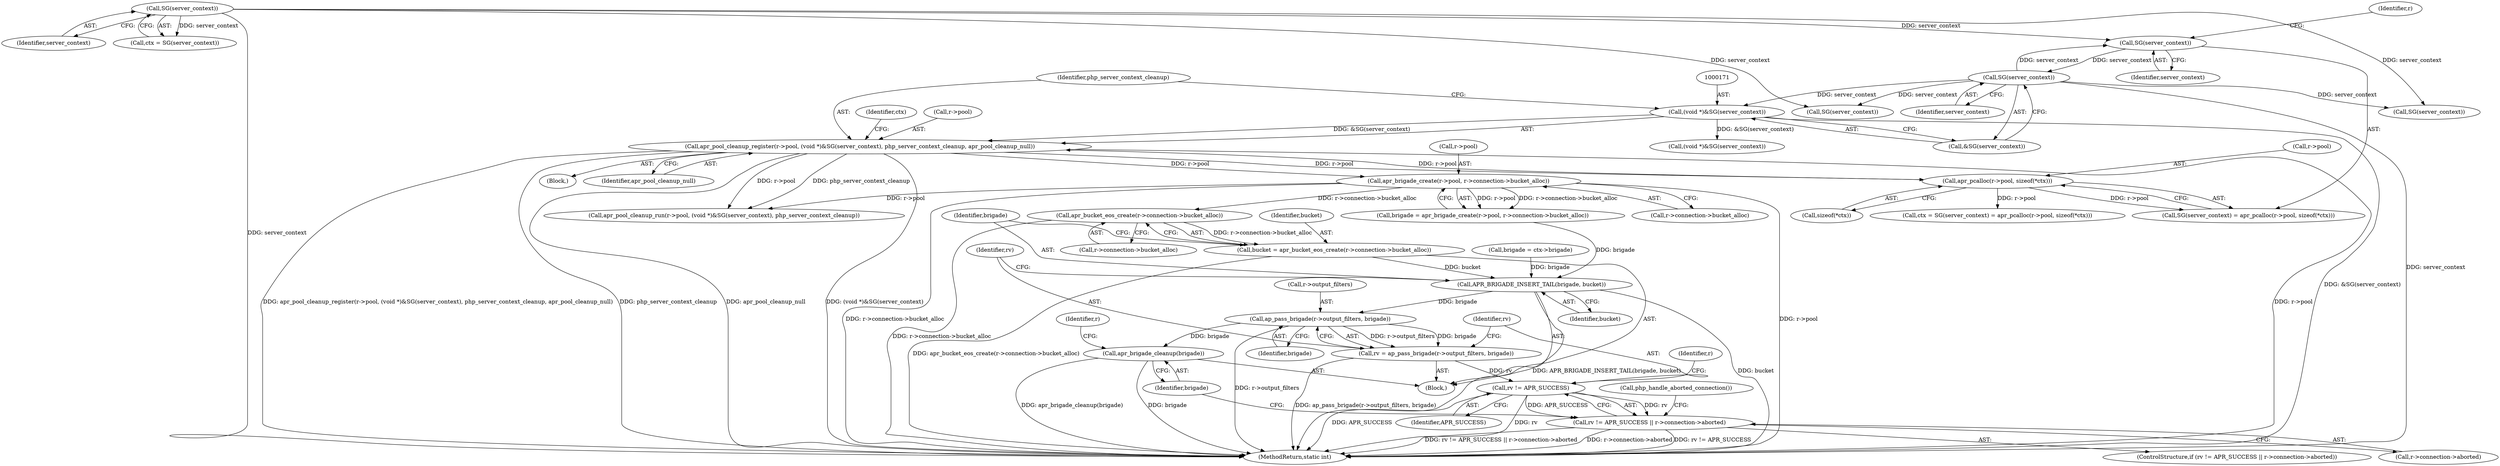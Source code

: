 digraph "0_php_809610f5ea38a83b284e1125d1fff129bdd615e7@pointer" {
"1000490" [label="(Call,apr_bucket_eos_create(r->connection->bucket_alloc))"];
"1000322" [label="(Call,apr_brigade_create(r->pool, r->connection->bucket_alloc))"];
"1000166" [label="(Call,apr_pool_cleanup_register(r->pool, (void *)&SG(server_context), php_server_context_cleanup, apr_pool_cleanup_null))"];
"1000159" [label="(Call,apr_pcalloc(r->pool, sizeof(*ctx)))"];
"1000170" [label="(Call,(void *)&SG(server_context))"];
"1000173" [label="(Call,SG(server_context))"];
"1000157" [label="(Call,SG(server_context))"];
"1000133" [label="(Call,SG(server_context))"];
"1000488" [label="(Call,bucket = apr_bucket_eos_create(r->connection->bucket_alloc))"];
"1000496" [label="(Call,APR_BRIGADE_INSERT_TAIL(brigade, bucket))"];
"1000501" [label="(Call,ap_pass_brigade(r->output_filters, brigade))"];
"1000499" [label="(Call,rv = ap_pass_brigade(r->output_filters, brigade))"];
"1000508" [label="(Call,rv != APR_SUCCESS)"];
"1000507" [label="(Call,rv != APR_SUCCESS || r->connection->aborted)"];
"1000520" [label="(Call,apr_brigade_cleanup(brigade))"];
"1000173" [label="(Call,SG(server_context))"];
"1000133" [label="(Call,SG(server_context))"];
"1000520" [label="(Call,apr_brigade_cleanup(brigade))"];
"1000526" [label="(Call,(void *)&SG(server_context))"];
"1000161" [label="(Identifier,r)"];
"1000529" [label="(Call,SG(server_context))"];
"1000496" [label="(Call,APR_BRIGADE_INSERT_TAIL(brigade, bucket))"];
"1000541" [label="(MethodReturn,static int)"];
"1000156" [label="(Call,SG(server_context) = apr_pcalloc(r->pool, sizeof(*ctx)))"];
"1000488" [label="(Call,bucket = apr_bucket_eos_create(r->connection->bucket_alloc))"];
"1000491" [label="(Call,r->connection->bucket_alloc)"];
"1000499" [label="(Call,rv = ap_pass_brigade(r->output_filters, brigade))"];
"1000524" [label="(Identifier,r)"];
"1000507" [label="(Call,rv != APR_SUCCESS || r->connection->aborted)"];
"1000134" [label="(Identifier,server_context)"];
"1000509" [label="(Identifier,rv)"];
"1000152" [label="(Block,)"];
"1000166" [label="(Call,apr_pool_cleanup_register(r->pool, (void *)&SG(server_context), php_server_context_cleanup, apr_pool_cleanup_null))"];
"1000513" [label="(Identifier,r)"];
"1000333" [label="(Call,SG(server_context))"];
"1000174" [label="(Identifier,server_context)"];
"1000159" [label="(Call,apr_pcalloc(r->pool, sizeof(*ctx)))"];
"1000521" [label="(Identifier,brigade)"];
"1000508" [label="(Call,rv != APR_SUCCESS)"];
"1000505" [label="(Identifier,brigade)"];
"1000489" [label="(Identifier,bucket)"];
"1000157" [label="(Call,SG(server_context))"];
"1000510" [label="(Identifier,APR_SUCCESS)"];
"1000410" [label="(Call,brigade = ctx->brigade)"];
"1000500" [label="(Identifier,rv)"];
"1000498" [label="(Identifier,bucket)"];
"1000501" [label="(Call,ap_pass_brigade(r->output_filters, brigade))"];
"1000176" [label="(Identifier,apr_pool_cleanup_null)"];
"1000170" [label="(Call,(void *)&SG(server_context))"];
"1000490" [label="(Call,apr_bucket_eos_create(r->connection->bucket_alloc))"];
"1000522" [label="(Call,apr_pool_cleanup_run(r->pool, (void *)&SG(server_context), php_server_context_cleanup))"];
"1000326" [label="(Call,r->connection->bucket_alloc)"];
"1000323" [label="(Call,r->pool)"];
"1000175" [label="(Identifier,php_server_context_cleanup)"];
"1000158" [label="(Identifier,server_context)"];
"1000482" [label="(Block,)"];
"1000497" [label="(Identifier,brigade)"];
"1000502" [label="(Call,r->output_filters)"];
"1000163" [label="(Call,sizeof(*ctx))"];
"1000518" [label="(Call,php_handle_aborted_connection())"];
"1000154" [label="(Call,ctx = SG(server_context) = apr_pcalloc(r->pool, sizeof(*ctx)))"];
"1000511" [label="(Call,r->connection->aborted)"];
"1000172" [label="(Call,&SG(server_context))"];
"1000160" [label="(Call,r->pool)"];
"1000179" [label="(Identifier,ctx)"];
"1000322" [label="(Call,apr_brigade_create(r->pool, r->connection->bucket_alloc))"];
"1000506" [label="(ControlStructure,if (rv != APR_SUCCESS || r->connection->aborted))"];
"1000131" [label="(Call,ctx = SG(server_context))"];
"1000167" [label="(Call,r->pool)"];
"1000320" [label="(Call,brigade = apr_brigade_create(r->pool, r->connection->bucket_alloc))"];
"1000490" -> "1000488"  [label="AST: "];
"1000490" -> "1000491"  [label="CFG: "];
"1000491" -> "1000490"  [label="AST: "];
"1000488" -> "1000490"  [label="CFG: "];
"1000490" -> "1000541"  [label="DDG: r->connection->bucket_alloc"];
"1000490" -> "1000488"  [label="DDG: r->connection->bucket_alloc"];
"1000322" -> "1000490"  [label="DDG: r->connection->bucket_alloc"];
"1000322" -> "1000320"  [label="AST: "];
"1000322" -> "1000326"  [label="CFG: "];
"1000323" -> "1000322"  [label="AST: "];
"1000326" -> "1000322"  [label="AST: "];
"1000320" -> "1000322"  [label="CFG: "];
"1000322" -> "1000541"  [label="DDG: r->connection->bucket_alloc"];
"1000322" -> "1000541"  [label="DDG: r->pool"];
"1000322" -> "1000320"  [label="DDG: r->pool"];
"1000322" -> "1000320"  [label="DDG: r->connection->bucket_alloc"];
"1000166" -> "1000322"  [label="DDG: r->pool"];
"1000322" -> "1000522"  [label="DDG: r->pool"];
"1000166" -> "1000152"  [label="AST: "];
"1000166" -> "1000176"  [label="CFG: "];
"1000167" -> "1000166"  [label="AST: "];
"1000170" -> "1000166"  [label="AST: "];
"1000175" -> "1000166"  [label="AST: "];
"1000176" -> "1000166"  [label="AST: "];
"1000179" -> "1000166"  [label="CFG: "];
"1000166" -> "1000541"  [label="DDG: apr_pool_cleanup_register(r->pool, (void *)&SG(server_context), php_server_context_cleanup, apr_pool_cleanup_null)"];
"1000166" -> "1000541"  [label="DDG: r->pool"];
"1000166" -> "1000541"  [label="DDG: apr_pool_cleanup_null"];
"1000166" -> "1000541"  [label="DDG: (void *)&SG(server_context)"];
"1000166" -> "1000541"  [label="DDG: php_server_context_cleanup"];
"1000166" -> "1000159"  [label="DDG: r->pool"];
"1000159" -> "1000166"  [label="DDG: r->pool"];
"1000170" -> "1000166"  [label="DDG: &SG(server_context)"];
"1000166" -> "1000522"  [label="DDG: r->pool"];
"1000166" -> "1000522"  [label="DDG: php_server_context_cleanup"];
"1000159" -> "1000156"  [label="AST: "];
"1000159" -> "1000163"  [label="CFG: "];
"1000160" -> "1000159"  [label="AST: "];
"1000163" -> "1000159"  [label="AST: "];
"1000156" -> "1000159"  [label="CFG: "];
"1000159" -> "1000154"  [label="DDG: r->pool"];
"1000159" -> "1000156"  [label="DDG: r->pool"];
"1000170" -> "1000172"  [label="CFG: "];
"1000171" -> "1000170"  [label="AST: "];
"1000172" -> "1000170"  [label="AST: "];
"1000175" -> "1000170"  [label="CFG: "];
"1000170" -> "1000541"  [label="DDG: &SG(server_context)"];
"1000173" -> "1000170"  [label="DDG: server_context"];
"1000170" -> "1000526"  [label="DDG: &SG(server_context)"];
"1000173" -> "1000172"  [label="AST: "];
"1000173" -> "1000174"  [label="CFG: "];
"1000174" -> "1000173"  [label="AST: "];
"1000172" -> "1000173"  [label="CFG: "];
"1000173" -> "1000541"  [label="DDG: server_context"];
"1000173" -> "1000157"  [label="DDG: server_context"];
"1000157" -> "1000173"  [label="DDG: server_context"];
"1000173" -> "1000333"  [label="DDG: server_context"];
"1000173" -> "1000529"  [label="DDG: server_context"];
"1000157" -> "1000156"  [label="AST: "];
"1000157" -> "1000158"  [label="CFG: "];
"1000158" -> "1000157"  [label="AST: "];
"1000161" -> "1000157"  [label="CFG: "];
"1000133" -> "1000157"  [label="DDG: server_context"];
"1000133" -> "1000131"  [label="AST: "];
"1000133" -> "1000134"  [label="CFG: "];
"1000134" -> "1000133"  [label="AST: "];
"1000131" -> "1000133"  [label="CFG: "];
"1000133" -> "1000541"  [label="DDG: server_context"];
"1000133" -> "1000131"  [label="DDG: server_context"];
"1000133" -> "1000333"  [label="DDG: server_context"];
"1000133" -> "1000529"  [label="DDG: server_context"];
"1000488" -> "1000482"  [label="AST: "];
"1000489" -> "1000488"  [label="AST: "];
"1000497" -> "1000488"  [label="CFG: "];
"1000488" -> "1000541"  [label="DDG: apr_bucket_eos_create(r->connection->bucket_alloc)"];
"1000488" -> "1000496"  [label="DDG: bucket"];
"1000496" -> "1000482"  [label="AST: "];
"1000496" -> "1000498"  [label="CFG: "];
"1000497" -> "1000496"  [label="AST: "];
"1000498" -> "1000496"  [label="AST: "];
"1000500" -> "1000496"  [label="CFG: "];
"1000496" -> "1000541"  [label="DDG: APR_BRIGADE_INSERT_TAIL(brigade, bucket)"];
"1000496" -> "1000541"  [label="DDG: bucket"];
"1000410" -> "1000496"  [label="DDG: brigade"];
"1000320" -> "1000496"  [label="DDG: brigade"];
"1000496" -> "1000501"  [label="DDG: brigade"];
"1000501" -> "1000499"  [label="AST: "];
"1000501" -> "1000505"  [label="CFG: "];
"1000502" -> "1000501"  [label="AST: "];
"1000505" -> "1000501"  [label="AST: "];
"1000499" -> "1000501"  [label="CFG: "];
"1000501" -> "1000541"  [label="DDG: r->output_filters"];
"1000501" -> "1000499"  [label="DDG: r->output_filters"];
"1000501" -> "1000499"  [label="DDG: brigade"];
"1000501" -> "1000520"  [label="DDG: brigade"];
"1000499" -> "1000482"  [label="AST: "];
"1000500" -> "1000499"  [label="AST: "];
"1000509" -> "1000499"  [label="CFG: "];
"1000499" -> "1000541"  [label="DDG: ap_pass_brigade(r->output_filters, brigade)"];
"1000499" -> "1000508"  [label="DDG: rv"];
"1000508" -> "1000507"  [label="AST: "];
"1000508" -> "1000510"  [label="CFG: "];
"1000509" -> "1000508"  [label="AST: "];
"1000510" -> "1000508"  [label="AST: "];
"1000513" -> "1000508"  [label="CFG: "];
"1000507" -> "1000508"  [label="CFG: "];
"1000508" -> "1000541"  [label="DDG: rv"];
"1000508" -> "1000541"  [label="DDG: APR_SUCCESS"];
"1000508" -> "1000507"  [label="DDG: rv"];
"1000508" -> "1000507"  [label="DDG: APR_SUCCESS"];
"1000507" -> "1000506"  [label="AST: "];
"1000507" -> "1000511"  [label="CFG: "];
"1000511" -> "1000507"  [label="AST: "];
"1000518" -> "1000507"  [label="CFG: "];
"1000521" -> "1000507"  [label="CFG: "];
"1000507" -> "1000541"  [label="DDG: rv != APR_SUCCESS || r->connection->aborted"];
"1000507" -> "1000541"  [label="DDG: r->connection->aborted"];
"1000507" -> "1000541"  [label="DDG: rv != APR_SUCCESS"];
"1000520" -> "1000482"  [label="AST: "];
"1000520" -> "1000521"  [label="CFG: "];
"1000521" -> "1000520"  [label="AST: "];
"1000524" -> "1000520"  [label="CFG: "];
"1000520" -> "1000541"  [label="DDG: apr_brigade_cleanup(brigade)"];
"1000520" -> "1000541"  [label="DDG: brigade"];
}
